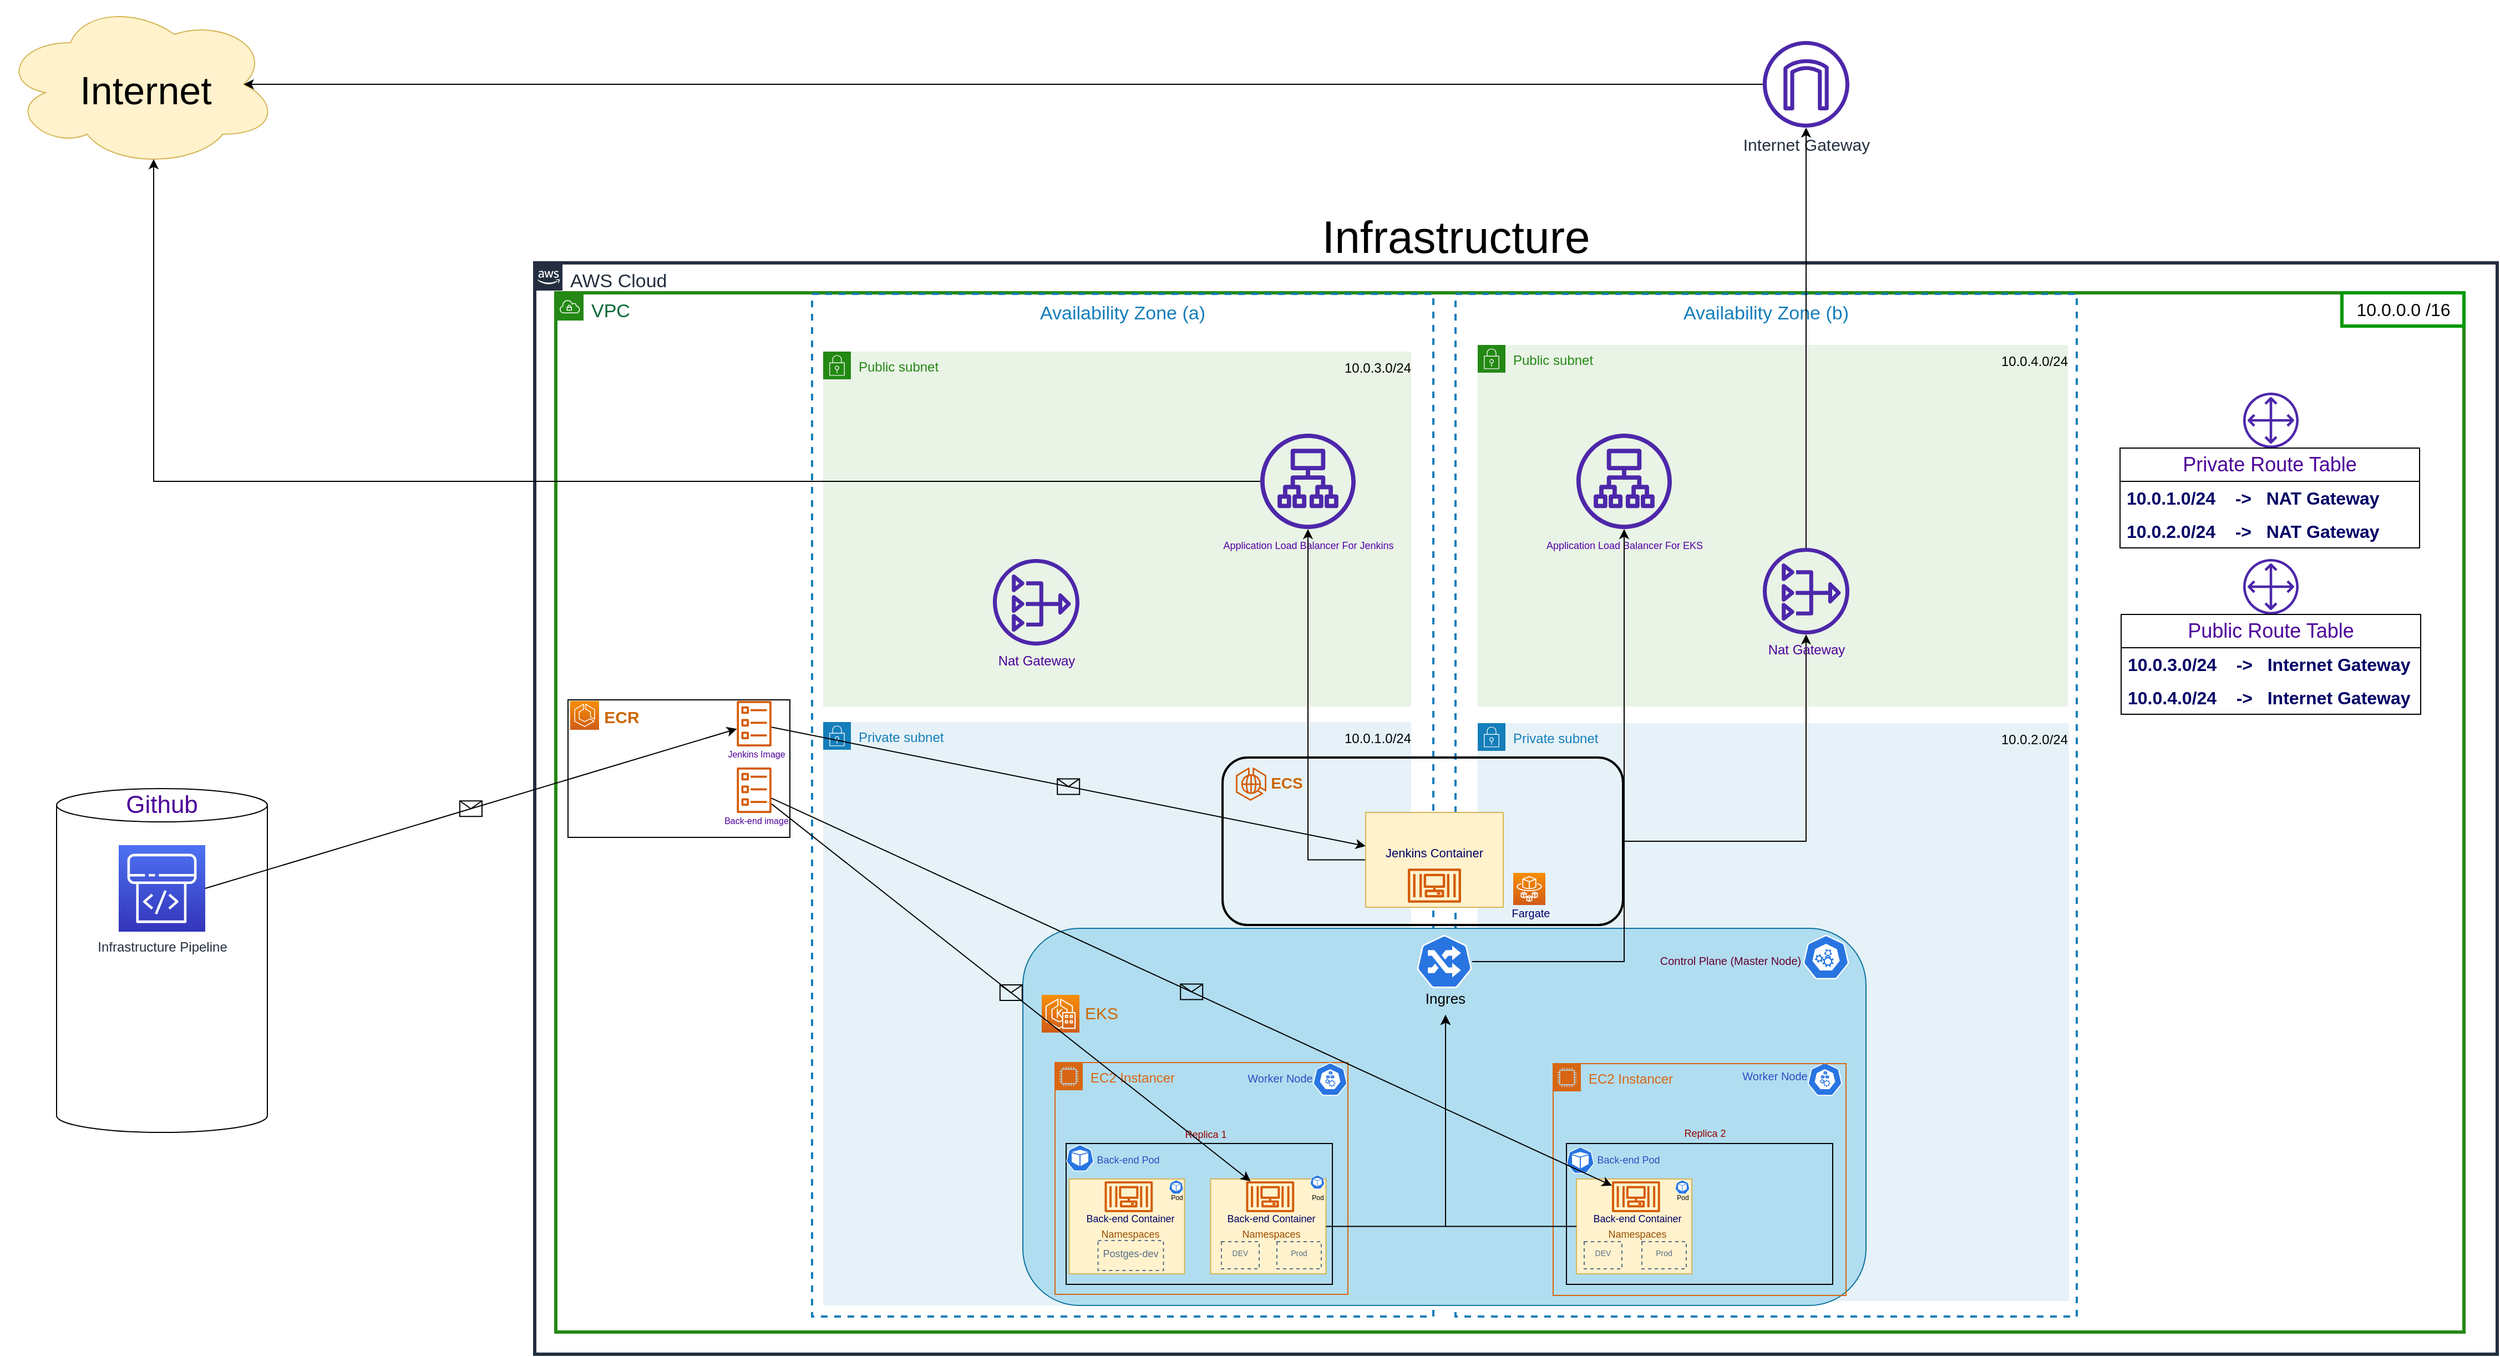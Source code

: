 <mxfile version="20.5.3" type="embed"><diagram id="ddeH5hQUU-HBPDwZQ9L8" name="Page-1"><mxGraphModel dx="1263" dy="1347" grid="1" gridSize="10" guides="1" tooltips="1" connect="1" arrows="1" fold="1" page="1" pageScale="1" pageWidth="827" pageHeight="1169" math="0" shadow="0"><root><mxCell id="0"/><mxCell id="1" parent="0"/><mxCell id="5" value="Infrastructure" style="text;html=1;align=center;verticalAlign=middle;resizable=0;points=[];autosize=1;strokeColor=none;fillColor=none;fontSize=41;" parent="1" vertex="1"><mxGeometry x="446" y="-7" width="270" height="60" as="geometry"/></mxCell><mxCell id="8" value="" style="ellipse;shape=cloud;whiteSpace=wrap;html=1;fontSize=41;fillColor=#fff2cc;strokeColor=#d6b656;" parent="1" vertex="1"><mxGeometry x="-730" y="-190" width="250" height="150" as="geometry"/></mxCell><mxCell id="9" value="Internet" style="text;html=1;align=center;verticalAlign=middle;resizable=0;points=[];autosize=1;strokeColor=none;fillColor=none;fontSize=35;" parent="1" vertex="1"><mxGeometry x="-670" y="-140" width="140" height="60" as="geometry"/></mxCell><mxCell id="11" value="&lt;font color=&quot;#006633&quot; style=&quot;font-size: 17px;&quot;&gt;VPC&lt;/font&gt;" style="points=[[0,0],[0.25,0],[0.5,0],[0.75,0],[1,0],[1,0.25],[1,0.5],[1,0.75],[1,1],[0.75,1],[0.5,1],[0.25,1],[0,1],[0,0.75],[0,0.5],[0,0.25]];outlineConnect=0;gradientColor=none;html=1;whiteSpace=wrap;fontSize=12;fontStyle=0;container=1;pointerEvents=0;collapsible=0;recursiveResize=0;shape=mxgraph.aws4.group;grIcon=mxgraph.aws4.group_vpc;strokeColor=#248814;fillColor=none;verticalAlign=top;align=left;spacingLeft=30;fontColor=#AAB7B8;dashed=0;strokeWidth=3;" parent="1" vertex="1"><mxGeometry x="-230" y="73" width="1720" height="937" as="geometry"/></mxCell><mxCell id="22" value="&lt;font style=&quot;font-size: 17px;&quot;&gt;AWS Cloud&lt;/font&gt;" style="points=[[0,0],[0.25,0],[0.5,0],[0.75,0],[1,0],[1,0.25],[1,0.5],[1,0.75],[1,1],[0.75,1],[0.5,1],[0.25,1],[0,1],[0,0.75],[0,0.5],[0,0.25]];outlineConnect=0;gradientColor=none;html=1;whiteSpace=wrap;fontSize=12;fontStyle=0;container=1;pointerEvents=0;collapsible=0;recursiveResize=0;shape=mxgraph.aws4.group;grIcon=mxgraph.aws4.group_aws_cloud_alt;strokeColor=#232F3E;fillColor=none;verticalAlign=top;align=left;spacingLeft=30;fontColor=#232F3E;dashed=0;strokeWidth=3;" parent="1" vertex="1"><mxGeometry x="-249" y="46" width="1769" height="984" as="geometry"/></mxCell><mxCell id="23" value="Availability Zone (b)" style="fillColor=none;strokeColor=#147EBA;dashed=1;verticalAlign=top;fontStyle=0;fontColor=#147EBA;strokeWidth=2;fontSize=17;" parent="22" vertex="1"><mxGeometry x="830" y="28" width="560" height="922" as="geometry"/></mxCell><mxCell id="24" value="Availability Zone (a)" style="fillColor=none;strokeColor=#147EBA;dashed=1;verticalAlign=top;fontStyle=0;fontColor=#147EBA;strokeWidth=2;fontSize=17;" parent="22" vertex="1"><mxGeometry x="250" y="28" width="560" height="922" as="geometry"/></mxCell><mxCell id="21" value="10.0.0.0 /16" style="text;html=1;align=center;verticalAlign=middle;resizable=0;points=[];autosize=1;strokeColor=#009900;fillColor=none;fontSize=16;strokeWidth=3;" parent="22" vertex="1"><mxGeometry x="1629" y="27" width="110" height="30" as="geometry"/></mxCell><mxCell id="25" value="Public subnet" style="points=[[0,0],[0.25,0],[0.5,0],[0.75,0],[1,0],[1,0.25],[1,0.5],[1,0.75],[1,1],[0.75,1],[0.5,1],[0.25,1],[0,1],[0,0.75],[0,0.5],[0,0.25]];outlineConnect=0;gradientColor=none;html=1;whiteSpace=wrap;fontSize=12;fontStyle=0;container=1;pointerEvents=0;collapsible=0;recursiveResize=0;shape=mxgraph.aws4.group;grIcon=mxgraph.aws4.group_security_group;grStroke=0;strokeColor=#248814;fillColor=#E9F3E6;verticalAlign=top;align=left;spacingLeft=30;fontColor=#248814;dashed=0;strokeWidth=3;" parent="22" vertex="1"><mxGeometry x="260" y="80" width="530" height="320" as="geometry"/></mxCell><mxCell id="26" value="Public subnet" style="points=[[0,0],[0.25,0],[0.5,0],[0.75,0],[1,0],[1,0.25],[1,0.5],[1,0.75],[1,1],[0.75,1],[0.5,1],[0.25,1],[0,1],[0,0.75],[0,0.5],[0,0.25]];outlineConnect=0;gradientColor=none;html=1;whiteSpace=wrap;fontSize=12;fontStyle=0;container=1;pointerEvents=0;collapsible=0;recursiveResize=0;shape=mxgraph.aws4.group;grIcon=mxgraph.aws4.group_security_group;grStroke=0;strokeColor=#248814;fillColor=#E9F3E6;verticalAlign=top;align=left;spacingLeft=30;fontColor=#248814;dashed=0;strokeWidth=3;" parent="22" vertex="1"><mxGeometry x="850" y="74" width="532" height="326" as="geometry"/></mxCell><mxCell id="28" value="10.0.4.0/24" style="text;html=1;strokeColor=none;fillColor=none;align=center;verticalAlign=middle;whiteSpace=wrap;rounded=0;" parent="22" vertex="1"><mxGeometry x="1322" y="74" width="60" height="30" as="geometry"/></mxCell><mxCell id="29" value="Private subnet" style="points=[[0,0],[0.25,0],[0.5,0],[0.75,0],[1,0],[1,0.25],[1,0.5],[1,0.75],[1,1],[0.75,1],[0.5,1],[0.25,1],[0,1],[0,0.75],[0,0.5],[0,0.25]];outlineConnect=0;gradientColor=none;html=1;whiteSpace=wrap;fontSize=12;fontStyle=0;container=1;pointerEvents=0;collapsible=0;recursiveResize=0;shape=mxgraph.aws4.group;grIcon=mxgraph.aws4.group_security_group;grStroke=0;strokeColor=#147EBA;fillColor=#E6F2F8;verticalAlign=top;align=left;spacingLeft=30;fontColor=#147EBA;dashed=0;strokeWidth=3;" parent="22" vertex="1"><mxGeometry x="260" y="414" width="530" height="526" as="geometry"/></mxCell><mxCell id="30" value="10.0.1.0/24" style="text;html=1;strokeColor=none;fillColor=none;align=center;verticalAlign=middle;whiteSpace=wrap;rounded=0;" parent="22" vertex="1"><mxGeometry x="730" y="414" width="60" height="30" as="geometry"/></mxCell><mxCell id="31" value="Private subnet" style="points=[[0,0],[0.25,0],[0.5,0],[0.75,0],[1,0],[1,0.25],[1,0.5],[1,0.75],[1,1],[0.75,1],[0.5,1],[0.25,1],[0,1],[0,0.75],[0,0.5],[0,0.25]];outlineConnect=0;gradientColor=none;html=1;whiteSpace=wrap;fontSize=12;fontStyle=0;container=1;pointerEvents=0;collapsible=0;recursiveResize=0;shape=mxgraph.aws4.group;grIcon=mxgraph.aws4.group_security_group;grStroke=0;strokeColor=#147EBA;fillColor=#E6F2F8;verticalAlign=top;align=left;spacingLeft=30;fontColor=#147EBA;dashed=0;strokeWidth=3;" parent="22" vertex="1"><mxGeometry x="850" y="415" width="533" height="521" as="geometry"/></mxCell><mxCell id="32" value="10.0.2.0/24" style="text;html=1;strokeColor=none;fillColor=none;align=center;verticalAlign=middle;whiteSpace=wrap;rounded=0;" parent="31" vertex="1"><mxGeometry x="472" width="60" height="30" as="geometry"/></mxCell><mxCell id="43" value="" style="sketch=0;outlineConnect=0;fontColor=#232F3E;gradientColor=none;fillColor=#4D27AA;strokeColor=none;dashed=0;verticalLabelPosition=bottom;verticalAlign=top;align=center;html=1;fontSize=12;fontStyle=0;aspect=fixed;pointerEvents=1;shape=mxgraph.aws4.customer_gateway;labelBackgroundColor=none;labelBorderColor=none;strokeWidth=3;" parent="22" vertex="1"><mxGeometry x="1540" y="117" width="50" height="50" as="geometry"/></mxCell><mxCell id="46" value="&lt;font style=&quot;font-size: 9px;&quot; color=&quot;#5200a6&quot;&gt;Application Load Balancer For Jenkins&lt;br&gt;&lt;/font&gt;" style="sketch=0;outlineConnect=0;fontColor=#232F3E;gradientColor=none;fillColor=#4D27AA;strokeColor=none;dashed=0;verticalLabelPosition=bottom;verticalAlign=top;align=center;html=1;fontSize=12;fontStyle=0;aspect=fixed;pointerEvents=1;shape=mxgraph.aws4.application_load_balancer;labelBackgroundColor=none;labelBorderColor=none;strokeWidth=3;" parent="22" vertex="1"><mxGeometry x="654" y="154" width="86" height="86" as="geometry"/></mxCell><mxCell id="63" value="" style="rounded=0;whiteSpace=wrap;html=1;fontSize=15;fillColor=none;" parent="22" vertex="1"><mxGeometry x="30" y="394" width="200" height="124" as="geometry"/></mxCell><mxCell id="62" value="" style="sketch=0;points=[[0,0,0],[0.25,0,0],[0.5,0,0],[0.75,0,0],[1,0,0],[0,1,0],[0.25,1,0],[0.5,1,0],[0.75,1,0],[1,1,0],[0,0.25,0],[0,0.5,0],[0,0.75,0],[1,0.25,0],[1,0.5,0],[1,0.75,0]];outlineConnect=0;fontColor=#232F3E;gradientColor=#F78E04;gradientDirection=north;fillColor=#D05C17;strokeColor=#ffffff;dashed=0;verticalLabelPosition=bottom;verticalAlign=top;align=center;html=1;fontSize=12;fontStyle=0;aspect=fixed;shape=mxgraph.aws4.resourceIcon;resIcon=mxgraph.aws4.ecs;" parent="22" vertex="1"><mxGeometry x="32" y="395" width="26" height="26" as="geometry"/></mxCell><mxCell id="64" value="ECR" style="text;html=1;strokeColor=none;fillColor=none;align=center;verticalAlign=middle;whiteSpace=wrap;rounded=0;fontSize=15;fontStyle=1;fontColor=#CC6600;" parent="22" vertex="1"><mxGeometry x="59" y="394" width="39" height="30" as="geometry"/></mxCell><mxCell id="65" value="" style="rounded=1;whiteSpace=wrap;html=1;fontSize=15;fillColor=#b1ddf0;strokeColor=#10739e;" parent="22" vertex="1"><mxGeometry x="440" y="600" width="760" height="340" as="geometry"/></mxCell><mxCell id="66" value="" style="sketch=0;points=[[0,0,0],[0.25,0,0],[0.5,0,0],[0.75,0,0],[1,0,0],[0,1,0],[0.25,1,0],[0.5,1,0],[0.75,1,0],[1,1,0],[0,0.25,0],[0,0.5,0],[0,0.75,0],[1,0.25,0],[1,0.5,0],[1,0.75,0]];outlineConnect=0;fontColor=#232F3E;gradientColor=#F78E04;gradientDirection=north;fillColor=#D05C17;strokeColor=#ffffff;dashed=0;verticalLabelPosition=bottom;verticalAlign=top;align=center;html=1;fontSize=12;fontStyle=0;aspect=fixed;shape=mxgraph.aws4.resourceIcon;resIcon=mxgraph.aws4.eks_anywhere;" parent="22" vertex="1"><mxGeometry x="457" y="660" width="34" height="34" as="geometry"/></mxCell><mxCell id="67" value="EKS" style="text;html=1;strokeColor=none;fillColor=none;align=center;verticalAlign=middle;whiteSpace=wrap;rounded=0;fontSize=15;fontColor=#CC6600;" parent="22" vertex="1"><mxGeometry x="481" y="661" width="60" height="30" as="geometry"/></mxCell><mxCell id="68" value="" style="sketch=0;html=1;dashed=0;whitespace=wrap;fillColor=#2875E2;strokeColor=#ffffff;points=[[0.005,0.63,0],[0.1,0.2,0],[0.9,0.2,0],[0.5,0,0],[0.995,0.63,0],[0.72,0.99,0],[0.5,1,0],[0.28,0.99,0]];verticalLabelPosition=bottom;align=center;verticalAlign=top;shape=mxgraph.kubernetes.icon;prIcon=master;fontSize=15;fontColor=#CC6600;" parent="22" vertex="1"><mxGeometry x="1141.5" y="606" width="45" height="40" as="geometry"/></mxCell><mxCell id="70" value="&lt;span style=&quot;&quot;&gt;Control Plane (Master Node)&lt;/span&gt;" style="text;html=1;strokeColor=none;fillColor=none;align=center;verticalAlign=middle;whiteSpace=wrap;rounded=0;fontSize=10;fontColor=#660033;" parent="22" vertex="1"><mxGeometry x="1012.5" y="614" width="130" height="30" as="geometry"/></mxCell><mxCell id="71" value="EC2 Instancer" style="points=[[0,0],[0.25,0],[0.5,0],[0.75,0],[1,0],[1,0.25],[1,0.5],[1,0.75],[1,1],[0.75,1],[0.5,1],[0.25,1],[0,1],[0,0.75],[0,0.5],[0,0.25]];outlineConnect=0;gradientColor=none;html=1;whiteSpace=wrap;fontSize=12;fontStyle=0;container=1;pointerEvents=0;collapsible=0;recursiveResize=0;shape=mxgraph.aws4.group;grIcon=mxgraph.aws4.group_ec2_instance_contents;strokeColor=#D86613;fillColor=none;verticalAlign=top;align=left;spacingLeft=30;fontColor=#D86613;dashed=0;" parent="22" vertex="1"><mxGeometry x="469" y="721" width="264" height="209" as="geometry"/></mxCell><mxCell id="78" value="" style="rounded=0;whiteSpace=wrap;html=1;fontSize=10;fontColor=#2F4CC2;fillColor=none;" parent="71" vertex="1"><mxGeometry x="10" y="73" width="240" height="127" as="geometry"/></mxCell><mxCell id="79" value="" style="sketch=0;html=1;dashed=0;whitespace=wrap;fillColor=#2875E2;strokeColor=#ffffff;points=[[0.005,0.63,0],[0.1,0.2,0],[0.9,0.2,0],[0.5,0,0],[0.995,0.63,0],[0.72,0.99,0],[0.5,1,0],[0.28,0.99,0]];verticalLabelPosition=bottom;align=center;verticalAlign=top;shape=mxgraph.kubernetes.icon;prIcon=pod;fontSize=10;fontColor=#2F4CC2;" parent="71" vertex="1"><mxGeometry x="10" y="65" width="25" height="42" as="geometry"/></mxCell><mxCell id="80" value="Back-end Pod" style="text;html=1;strokeColor=none;fillColor=none;align=center;verticalAlign=middle;whiteSpace=wrap;rounded=0;fontSize=9;fontColor=#2F4CC2;" parent="71" vertex="1"><mxGeometry x="26" y="73" width="80" height="30" as="geometry"/></mxCell><mxCell id="135" value="Replica 1" style="text;html=1;strokeColor=none;fillColor=none;align=center;verticalAlign=middle;whiteSpace=wrap;rounded=0;fontSize=9;fontColor=#990000;" parent="71" vertex="1"><mxGeometry x="106" y="50" width="60" height="30" as="geometry"/></mxCell><mxCell id="158" value="" style="rounded=0;whiteSpace=wrap;html=1;fillColor=#fff2cc;strokeColor=#d6b656;" parent="71" vertex="1"><mxGeometry x="140.25" y="105" width="104" height="85.5" as="geometry"/></mxCell><mxCell id="159" value="&lt;font style=&quot;font-size: 9px;&quot;&gt;Back-end Container&lt;/font&gt;" style="text;html=1;strokeColor=none;fillColor=none;align=center;verticalAlign=middle;whiteSpace=wrap;rounded=0;labelBackgroundColor=none;labelBorderColor=none;strokeWidth=3;fontSize=9;fontColor=#000066;" parent="71" vertex="1"><mxGeometry x="143.25" y="125.5" width="104" height="30" as="geometry"/></mxCell><mxCell id="160" value="" style="sketch=0;outlineConnect=0;fontColor=#232F3E;gradientColor=none;fillColor=#D45B07;strokeColor=none;dashed=0;verticalLabelPosition=bottom;verticalAlign=top;align=center;html=1;fontSize=12;fontStyle=0;aspect=fixed;pointerEvents=1;shape=mxgraph.aws4.container_3;" parent="71" vertex="1"><mxGeometry x="172.25" y="107" width="43.35" height="28" as="geometry"/></mxCell><mxCell id="82" value="DEV" style="fillColor=none;strokeColor=#5A6C86;dashed=1;verticalAlign=top;fontStyle=0;fontColor=#5A6C86;fontSize=7;" parent="71" vertex="1"><mxGeometry x="150" y="161.5" width="34" height="24.5" as="geometry"/></mxCell><mxCell id="126" value="Prod" style="fillColor=none;strokeColor=#5A6C86;dashed=1;verticalAlign=top;fontStyle=0;fontColor=#5A6C86;fontSize=7;" parent="71" vertex="1"><mxGeometry x="200" y="161.5" width="40" height="24.5" as="geometry"/></mxCell><mxCell id="127" value="Namespaces" style="text;html=1;strokeColor=none;fillColor=none;align=center;verticalAlign=middle;whiteSpace=wrap;rounded=0;fontSize=9;fontColor=#994C00;" parent="71" vertex="1"><mxGeometry x="165.25" y="140" width="60" height="30" as="geometry"/></mxCell><mxCell id="188" value="" style="rounded=0;whiteSpace=wrap;html=1;fillColor=#fff2cc;strokeColor=#d6b656;" parent="71" vertex="1"><mxGeometry x="12.75" y="105" width="104" height="85.5" as="geometry"/></mxCell><mxCell id="189" value="&lt;font style=&quot;font-size: 9px;&quot;&gt;Back-end Container&lt;/font&gt;" style="text;html=1;strokeColor=none;fillColor=none;align=center;verticalAlign=middle;whiteSpace=wrap;rounded=0;labelBackgroundColor=none;labelBorderColor=none;strokeWidth=3;fontSize=9;fontColor=#000066;" parent="71" vertex="1"><mxGeometry x="15.75" y="125.5" width="104" height="30" as="geometry"/></mxCell><mxCell id="190" value="" style="sketch=0;outlineConnect=0;fontColor=#232F3E;gradientColor=none;fillColor=#D45B07;strokeColor=none;dashed=0;verticalLabelPosition=bottom;verticalAlign=top;align=center;html=1;fontSize=12;fontStyle=0;aspect=fixed;pointerEvents=1;shape=mxgraph.aws4.container_3;" parent="71" vertex="1"><mxGeometry x="44.75" y="107" width="43.35" height="28" as="geometry"/></mxCell><mxCell id="194" value="Namespaces" style="text;html=1;strokeColor=none;fillColor=none;align=center;verticalAlign=middle;whiteSpace=wrap;rounded=0;fontSize=9;fontColor=#994C00;" parent="71" vertex="1"><mxGeometry x="37.75" y="140" width="60" height="30" as="geometry"/></mxCell><mxCell id="185" value="Postges-dev" style="fillColor=none;strokeColor=#5A6C86;dashed=1;verticalAlign=top;fontStyle=0;fontColor=#5A6C86;fontSize=9;" parent="71" vertex="1"><mxGeometry x="38.75" y="160.5" width="59" height="27" as="geometry"/></mxCell><mxCell id="263" value="" style="sketch=0;html=1;dashed=0;whitespace=wrap;fillColor=#2875E2;strokeColor=#ffffff;points=[[0.005,0.63,0],[0.1,0.2,0],[0.9,0.2,0],[0.5,0,0],[0.995,0.63,0],[0.72,0.99,0],[0.5,1,0],[0.28,0.99,0]];verticalLabelPosition=bottom;align=center;verticalAlign=top;shape=mxgraph.kubernetes.icon;prIcon=pod;fontSize=8;" parent="71" vertex="1"><mxGeometry x="230" y="97.5" width="13" height="20.5" as="geometry"/></mxCell><mxCell id="264" value="Pod" style="text;html=1;strokeColor=none;fillColor=none;align=center;verticalAlign=middle;whiteSpace=wrap;rounded=0;fontSize=6;" parent="71" vertex="1"><mxGeometry x="227.25" y="116.5" width="20" height="10" as="geometry"/></mxCell><mxCell id="265" value="" style="sketch=0;html=1;dashed=0;whitespace=wrap;fillColor=#2875E2;strokeColor=#ffffff;points=[[0.005,0.63,0],[0.1,0.2,0],[0.9,0.2,0],[0.5,0,0],[0.995,0.63,0],[0.72,0.99,0],[0.5,1,0],[0.28,0.99,0]];verticalLabelPosition=bottom;align=center;verticalAlign=top;shape=mxgraph.kubernetes.icon;prIcon=pod;fontSize=8;" parent="71" vertex="1"><mxGeometry x="102.75" y="102" width="13" height="20.5" as="geometry"/></mxCell><mxCell id="266" value="Pod" style="text;html=1;strokeColor=none;fillColor=none;align=center;verticalAlign=middle;whiteSpace=wrap;rounded=0;fontSize=6;" parent="71" vertex="1"><mxGeometry x="99.75" y="116.5" width="20" height="10" as="geometry"/></mxCell><mxCell id="74" value="" style="sketch=0;html=1;dashed=0;whitespace=wrap;fillColor=#2875E2;strokeColor=#ffffff;points=[[0.005,0.63,0],[0.1,0.2,0],[0.9,0.2,0],[0.5,0,0],[0.995,0.63,0],[0.72,0.99,0],[0.5,1,0],[0.28,0.99,0]];verticalLabelPosition=bottom;align=center;verticalAlign=top;shape=mxgraph.kubernetes.icon;prIcon=node;fontSize=10;fontColor=#660033;" parent="22" vertex="1"><mxGeometry x="700" y="721" width="34" height="30" as="geometry"/></mxCell><mxCell id="75" value="&lt;font style=&quot;font-size: 10px;&quot;&gt;Worker Node&lt;/font&gt;" style="text;html=1;strokeColor=none;fillColor=none;align=center;verticalAlign=middle;whiteSpace=wrap;rounded=0;fontSize=10;fontColor=#2F4CC2;" parent="22" vertex="1"><mxGeometry x="632" y="720" width="80" height="30" as="geometry"/></mxCell><mxCell id="76" value="" style="sketch=0;html=1;dashed=0;whitespace=wrap;fillColor=#2875E2;strokeColor=#ffffff;points=[[0.005,0.63,0],[0.1,0.2,0],[0.9,0.2,0],[0.5,0,0],[0.995,0.63,0],[0.72,0.99,0],[0.5,1,0],[0.28,0.99,0]];verticalLabelPosition=bottom;align=center;verticalAlign=top;shape=mxgraph.kubernetes.icon;prIcon=node;fontSize=10;fontColor=#660033;" parent="22" vertex="1"><mxGeometry x="1146" y="721" width="34" height="30" as="geometry"/></mxCell><mxCell id="77" value="&lt;font style=&quot;font-size: 10px;&quot;&gt;Worker Node&lt;/font&gt;" style="text;html=1;strokeColor=none;fillColor=none;align=center;verticalAlign=middle;whiteSpace=wrap;rounded=0;fontSize=10;fontColor=#2F4CC2;" parent="22" vertex="1"><mxGeometry x="1078" y="718" width="80" height="30" as="geometry"/></mxCell><mxCell id="141" style="edgeStyle=orthogonalEdgeStyle;rounded=0;orthogonalLoop=1;jettySize=auto;html=1;exitX=1;exitY=0.5;exitDx=0;exitDy=0;fontSize=11;" parent="22" source="34" target="45" edge="1"><mxGeometry relative="1" as="geometry"/></mxCell><mxCell id="151" value="" style="endArrow=classic;html=1;rounded=0;fontSize=11;fontColor=#4C0099;" parent="22" source="153" target="139" edge="1"><mxGeometry relative="1" as="geometry"><mxPoint x="339" y="534" as="sourcePoint"/><mxPoint x="439" y="534" as="targetPoint"/></mxGeometry></mxCell><mxCell id="152" value="" style="shape=message;html=1;outlineConnect=0;fontSize=11;fontColor=#4C0099;fillColor=none;" parent="151" vertex="1"><mxGeometry width="20" height="14" relative="1" as="geometry"><mxPoint x="-10" y="-7" as="offset"/></mxGeometry></mxCell><mxCell id="153" value="" style="sketch=0;outlineConnect=0;fontColor=#232F3E;gradientColor=none;fillColor=#D45B07;strokeColor=none;dashed=0;verticalLabelPosition=bottom;verticalAlign=top;align=center;html=1;fontSize=12;fontStyle=0;aspect=fixed;pointerEvents=1;shape=mxgraph.aws4.ecs_task;" parent="22" vertex="1"><mxGeometry x="182" y="395" width="31.6" height="41" as="geometry"/></mxCell><mxCell id="154" value="Jenkins Image" style="text;html=1;strokeColor=none;fillColor=none;align=center;verticalAlign=middle;whiteSpace=wrap;rounded=0;fontSize=8;fontColor=#4C0099;" parent="22" vertex="1"><mxGeometry x="170" y="428" width="60" height="30" as="geometry"/></mxCell><mxCell id="155" value="" style="sketch=0;outlineConnect=0;fontColor=#232F3E;gradientColor=none;fillColor=#D45B07;strokeColor=none;dashed=0;verticalLabelPosition=bottom;verticalAlign=top;align=center;html=1;fontSize=12;fontStyle=0;aspect=fixed;pointerEvents=1;shape=mxgraph.aws4.ecs_task;" parent="22" vertex="1"><mxGeometry x="182" y="455" width="31.6" height="41" as="geometry"/></mxCell><mxCell id="156" value="Back-end image" style="text;html=1;strokeColor=none;fillColor=none;align=center;verticalAlign=middle;whiteSpace=wrap;rounded=0;fontSize=8;fontColor=#4C0099;" parent="22" vertex="1"><mxGeometry x="170" y="488" width="60" height="30" as="geometry"/></mxCell><mxCell id="164" value="" style="endArrow=classic;html=1;rounded=0;fontSize=8;fontColor=#4C0099;" parent="22" source="155" target="160" edge="1"><mxGeometry relative="1" as="geometry"><mxPoint x="289" y="734" as="sourcePoint"/><mxPoint x="389" y="734" as="targetPoint"/></mxGeometry></mxCell><mxCell id="165" value="" style="shape=message;html=1;outlineConnect=0;fontSize=8;fontColor=#4C0099;fillColor=none;" parent="164" vertex="1"><mxGeometry width="20" height="14" relative="1" as="geometry"><mxPoint x="-10" y="-7" as="offset"/></mxGeometry></mxCell><mxCell id="177" value="Private Route Table" style="swimlane;fontStyle=0;childLayout=stackLayout;horizontal=1;startSize=30;horizontalStack=0;resizeParent=1;resizeParentMax=0;resizeLast=0;collapsible=1;marginBottom=0;whiteSpace=wrap;html=1;fontSize=18;fontColor=#4C0099;fillColor=none;" parent="22" vertex="1"><mxGeometry x="1429" y="167" width="270" height="90" as="geometry"><mxRectangle x="1399" y="164" width="70" height="40" as="alternateBounds"/></mxGeometry></mxCell><mxCell id="178" value="&lt;b style=&quot;&quot;&gt;&lt;font color=&quot;#000066&quot;&gt;10.0.1.0/24&amp;nbsp; &amp;nbsp; -&amp;gt;&amp;nbsp; &amp;nbsp;NAT Gateway&lt;/font&gt;&lt;/b&gt;" style="text;strokeColor=none;fillColor=none;align=left;verticalAlign=middle;spacingLeft=4;spacingRight=4;overflow=hidden;points=[[0,0.5],[1,0.5]];portConstraint=eastwest;rotatable=0;whiteSpace=wrap;html=1;fontSize=16;fontColor=#4C0099;" parent="177" vertex="1"><mxGeometry y="30" width="270" height="30" as="geometry"/></mxCell><mxCell id="179" value="&lt;font color=&quot;#000066&quot;&gt;&lt;b&gt;10.0.2.0/24&amp;nbsp; &amp;nbsp; -&amp;gt;&amp;nbsp; &amp;nbsp;NAT Gateway&lt;/b&gt;&lt;/font&gt;" style="text;strokeColor=none;fillColor=none;align=left;verticalAlign=middle;spacingLeft=4;spacingRight=4;overflow=hidden;points=[[0,0.5],[1,0.5]];portConstraint=eastwest;rotatable=0;whiteSpace=wrap;html=1;fontSize=16;fontColor=#4C0099;" parent="177" vertex="1"><mxGeometry y="60" width="270" height="30" as="geometry"/></mxCell><mxCell id="180" value="" style="sketch=0;outlineConnect=0;fontColor=#232F3E;gradientColor=none;fillColor=#4D27AA;strokeColor=none;dashed=0;verticalLabelPosition=bottom;verticalAlign=top;align=center;html=1;fontSize=12;fontStyle=0;aspect=fixed;pointerEvents=1;shape=mxgraph.aws4.customer_gateway;labelBackgroundColor=none;labelBorderColor=none;strokeWidth=3;" parent="22" vertex="1"><mxGeometry x="1540" y="267" width="50" height="50" as="geometry"/></mxCell><mxCell id="181" value="Public Route Table" style="swimlane;fontStyle=0;childLayout=stackLayout;horizontal=1;startSize=30;horizontalStack=0;resizeParent=1;resizeParentMax=0;resizeLast=0;collapsible=1;marginBottom=0;whiteSpace=wrap;html=1;fontSize=18;fontColor=#4C0099;fillColor=none;" parent="22" vertex="1"><mxGeometry x="1430" y="317" width="270" height="90" as="geometry"><mxRectangle x="1399" y="164" width="70" height="40" as="alternateBounds"/></mxGeometry></mxCell><mxCell id="182" value="&lt;font color=&quot;#000066&quot;&gt;&lt;b&gt;10.0.3.0/24&amp;nbsp; &amp;nbsp; -&amp;gt;&amp;nbsp; &amp;nbsp;Internet Gateway&lt;/b&gt;&lt;/font&gt;" style="text;strokeColor=none;fillColor=none;align=left;verticalAlign=middle;spacingLeft=4;spacingRight=4;overflow=hidden;points=[[0,0.5],[1,0.5]];portConstraint=eastwest;rotatable=0;whiteSpace=wrap;html=1;fontSize=16;fontColor=#4C0099;" parent="181" vertex="1"><mxGeometry y="30" width="270" height="30" as="geometry"/></mxCell><mxCell id="183" value="&lt;font color=&quot;#000066&quot;&gt;&lt;b&gt;10.0.4.0/24&amp;nbsp; &amp;nbsp; -&amp;gt;&amp;nbsp; &amp;nbsp;Internet Gateway&lt;/b&gt;&lt;/font&gt;" style="text;strokeColor=none;fillColor=none;align=left;verticalAlign=middle;spacingLeft=4;spacingRight=4;overflow=hidden;points=[[0,0.5],[1,0.5]];portConstraint=eastwest;rotatable=0;whiteSpace=wrap;html=1;fontSize=16;fontColor=#4C0099;" parent="181" vertex="1"><mxGeometry y="60" width="270" height="30" as="geometry"/></mxCell><mxCell id="27" value="10.0.3.0/24" style="text;html=1;strokeColor=none;fillColor=none;align=center;verticalAlign=middle;whiteSpace=wrap;rounded=0;" parent="22" vertex="1"><mxGeometry x="730" y="80" width="60" height="30" as="geometry"/></mxCell><mxCell id="45" value="&lt;font color=&quot;#4c0099&quot;&gt;Nat Gateway&lt;/font&gt;" style="sketch=0;outlineConnect=0;fontColor=#232F3E;gradientColor=none;fillColor=#4D27AA;strokeColor=none;dashed=0;verticalLabelPosition=bottom;verticalAlign=top;align=center;html=1;fontSize=12;fontStyle=0;aspect=fixed;pointerEvents=1;shape=mxgraph.aws4.nat_gateway;labelBackgroundColor=none;labelBorderColor=none;strokeWidth=3;" parent="22" vertex="1"><mxGeometry x="1107" y="257" width="78" height="78" as="geometry"/></mxCell><mxCell id="184" value="&lt;font color=&quot;#4c0099&quot;&gt;Nat Gateway&lt;/font&gt;" style="sketch=0;outlineConnect=0;fontColor=#232F3E;gradientColor=none;fillColor=#4D27AA;strokeColor=none;dashed=0;verticalLabelPosition=bottom;verticalAlign=top;align=center;html=1;fontSize=12;fontStyle=0;aspect=fixed;pointerEvents=1;shape=mxgraph.aws4.nat_gateway;labelBackgroundColor=none;labelBorderColor=none;strokeWidth=3;" parent="22" vertex="1"><mxGeometry x="413" y="267" width="78" height="78" as="geometry"/></mxCell><mxCell id="209" value="EC2 Instancer" style="points=[[0,0],[0.25,0],[0.5,0],[0.75,0],[1,0],[1,0.25],[1,0.5],[1,0.75],[1,1],[0.75,1],[0.5,1],[0.25,1],[0,1],[0,0.75],[0,0.5],[0,0.25]];outlineConnect=0;gradientColor=none;html=1;whiteSpace=wrap;fontSize=12;fontStyle=0;container=1;pointerEvents=0;collapsible=0;recursiveResize=0;shape=mxgraph.aws4.group;grIcon=mxgraph.aws4.group_ec2_instance_contents;strokeColor=#D86613;fillColor=none;verticalAlign=top;align=left;spacingLeft=30;fontColor=#D86613;dashed=0;" parent="22" vertex="1"><mxGeometry x="918" y="722" width="264" height="209" as="geometry"/></mxCell><mxCell id="245" value="" style="rounded=0;whiteSpace=wrap;html=1;fontSize=10;fontColor=#2F4CC2;fillColor=none;" parent="209" vertex="1"><mxGeometry x="12" y="72" width="240" height="127" as="geometry"/></mxCell><mxCell id="246" value="" style="rounded=0;whiteSpace=wrap;html=1;fillColor=#fff2cc;strokeColor=#d6b656;" parent="209" vertex="1"><mxGeometry x="21" y="104" width="104" height="85.5" as="geometry"/></mxCell><mxCell id="247" value="&lt;font style=&quot;font-size: 9px;&quot;&gt;Back-end Container&lt;/font&gt;" style="text;html=1;strokeColor=none;fillColor=none;align=center;verticalAlign=middle;whiteSpace=wrap;rounded=0;labelBackgroundColor=none;labelBorderColor=none;strokeWidth=3;fontSize=9;fontColor=#000066;" parent="209" vertex="1"><mxGeometry x="24" y="124.5" width="104" height="30" as="geometry"/></mxCell><mxCell id="248" value="" style="sketch=0;outlineConnect=0;fontColor=#232F3E;gradientColor=none;fillColor=#D45B07;strokeColor=none;dashed=0;verticalLabelPosition=bottom;verticalAlign=top;align=center;html=1;fontSize=12;fontStyle=0;aspect=fixed;pointerEvents=1;shape=mxgraph.aws4.container_3;" parent="209" vertex="1"><mxGeometry x="53" y="106" width="43.35" height="28" as="geometry"/></mxCell><mxCell id="249" value="DEV" style="fillColor=none;strokeColor=#5A6C86;dashed=1;verticalAlign=top;fontStyle=0;fontColor=#5A6C86;fontSize=7;" parent="209" vertex="1"><mxGeometry x="28" y="160.5" width="34" height="24.5" as="geometry"/></mxCell><mxCell id="250" value="Prod" style="fillColor=none;strokeColor=#5A6C86;dashed=1;verticalAlign=top;fontStyle=0;fontColor=#5A6C86;fontSize=7;" parent="209" vertex="1"><mxGeometry x="80" y="160.5" width="40" height="24.5" as="geometry"/></mxCell><mxCell id="252" value="Namespaces" style="text;html=1;strokeColor=none;fillColor=none;align=center;verticalAlign=middle;whiteSpace=wrap;rounded=0;fontSize=9;fontColor=#994C00;" parent="209" vertex="1"><mxGeometry x="46" y="139" width="60" height="30" as="geometry"/></mxCell><mxCell id="258" value="Replica 2" style="text;html=1;strokeColor=none;fillColor=none;align=center;verticalAlign=middle;whiteSpace=wrap;rounded=0;fontSize=9;fontColor=#990000;" parent="209" vertex="1"><mxGeometry x="107" y="48" width="60" height="30" as="geometry"/></mxCell><mxCell id="260" value="" style="sketch=0;html=1;dashed=0;whitespace=wrap;fillColor=#2875E2;strokeColor=#ffffff;points=[[0.005,0.63,0],[0.1,0.2,0],[0.9,0.2,0],[0.5,0,0],[0.995,0.63,0],[0.72,0.99,0],[0.5,1,0],[0.28,0.99,0]];verticalLabelPosition=bottom;align=center;verticalAlign=top;shape=mxgraph.kubernetes.icon;prIcon=pod;fontSize=10;fontColor=#2F4CC2;" parent="209" vertex="1"><mxGeometry x="12" y="66" width="25" height="42" as="geometry"/></mxCell><mxCell id="261" value="Back-end Pod" style="text;html=1;strokeColor=none;fillColor=none;align=center;verticalAlign=middle;whiteSpace=wrap;rounded=0;fontSize=9;fontColor=#2F4CC2;" parent="209" vertex="1"><mxGeometry x="28" y="72" width="80" height="30" as="geometry"/></mxCell><mxCell id="267" value="" style="sketch=0;html=1;dashed=0;whitespace=wrap;fillColor=#2875E2;strokeColor=#ffffff;points=[[0.005,0.63,0],[0.1,0.2,0],[0.9,0.2,0],[0.5,0,0],[0.995,0.63,0],[0.72,0.99,0],[0.5,1,0],[0.28,0.99,0]];verticalLabelPosition=bottom;align=center;verticalAlign=top;shape=mxgraph.kubernetes.icon;prIcon=pod;fontSize=8;" parent="209" vertex="1"><mxGeometry x="110" y="101" width="13" height="20.5" as="geometry"/></mxCell><mxCell id="268" value="Pod" style="text;html=1;strokeColor=none;fillColor=none;align=center;verticalAlign=middle;whiteSpace=wrap;rounded=0;fontSize=6;" parent="209" vertex="1"><mxGeometry x="107" y="116.5" width="20" height="9" as="geometry"/></mxCell><mxCell id="166" value="" style="endArrow=classic;html=1;rounded=0;fontSize=8;fontColor=#4C0099;" parent="22" source="155" target="248" edge="1"><mxGeometry relative="1" as="geometry"><mxPoint x="289" y="484" as="sourcePoint"/><mxPoint x="1090" y="829.89" as="targetPoint"/></mxGeometry></mxCell><mxCell id="167" value="" style="shape=message;html=1;outlineConnect=0;fontSize=8;fontColor=#4C0099;fillColor=none;" parent="166" vertex="1"><mxGeometry width="20" height="14" relative="1" as="geometry"><mxPoint x="-10" y="-7" as="offset"/></mxGeometry></mxCell><mxCell id="262" value="&lt;font style=&quot;font-size: 9px;&quot; color=&quot;#5200a6&quot;&gt;Application Load Balancer For EKS&lt;br&gt;&lt;/font&gt;" style="sketch=0;outlineConnect=0;fontColor=#232F3E;gradientColor=none;fillColor=#4D27AA;strokeColor=none;dashed=0;verticalLabelPosition=bottom;verticalAlign=top;align=center;html=1;fontSize=12;fontStyle=0;aspect=fixed;pointerEvents=1;shape=mxgraph.aws4.application_load_balancer;labelBackgroundColor=none;labelBorderColor=none;strokeWidth=3;" parent="22" vertex="1"><mxGeometry x="939" y="154" width="86" height="86" as="geometry"/></mxCell><mxCell id="278" style="edgeStyle=orthogonalEdgeStyle;rounded=0;orthogonalLoop=1;jettySize=auto;html=1;fontSize=13;" parent="22" source="269" target="262" edge="1"><mxGeometry relative="1" as="geometry"/></mxCell><mxCell id="269" value="" style="sketch=0;html=1;dashed=0;whitespace=wrap;fillColor=#2875E2;strokeColor=#ffffff;points=[[0.005,0.63,0],[0.1,0.2,0],[0.9,0.2,0],[0.5,0,0],[0.995,0.63,0],[0.72,0.99,0],[0.5,1,0],[0.28,0.99,0]];verticalLabelPosition=bottom;align=center;verticalAlign=top;shape=mxgraph.kubernetes.icon;prIcon=ing;fontSize=7;" parent="22" vertex="1"><mxGeometry x="795" y="606" width="50" height="48" as="geometry"/></mxCell><mxCell id="270" value="Ingres" style="text;html=1;strokeColor=none;fillColor=none;align=center;verticalAlign=middle;whiteSpace=wrap;rounded=0;fontSize=13;" parent="22" vertex="1"><mxGeometry x="791" y="648" width="60" height="30" as="geometry"/></mxCell><mxCell id="272" style="edgeStyle=orthogonalEdgeStyle;rounded=0;orthogonalLoop=1;jettySize=auto;html=1;entryX=0.5;entryY=1;entryDx=0;entryDy=0;fontSize=13;" parent="22" source="246" target="270" edge="1"><mxGeometry relative="1" as="geometry"/></mxCell><mxCell id="277" style="edgeStyle=orthogonalEdgeStyle;rounded=0;orthogonalLoop=1;jettySize=auto;html=1;fontSize=13;" parent="22" source="158" target="270" edge="1"><mxGeometry relative="1" as="geometry"><mxPoint x="819.0" y="726.5" as="targetPoint"/></mxGeometry></mxCell><mxCell id="34" value="" style="rounded=1;whiteSpace=wrap;html=1;strokeColor=#000000;strokeWidth=2;fillColor=none;" parent="22" vertex="1"><mxGeometry x="620" y="446" width="361" height="151" as="geometry"/></mxCell><mxCell id="280" style="edgeStyle=orthogonalEdgeStyle;rounded=0;orthogonalLoop=1;jettySize=auto;html=1;exitX=0;exitY=0.5;exitDx=0;exitDy=0;" parent="22" source="139" target="46" edge="1"><mxGeometry relative="1" as="geometry"/></mxCell><mxCell id="139" value="" style="rounded=0;whiteSpace=wrap;html=1;fillColor=#fff2cc;strokeColor=#d6b656;" parent="22" vertex="1"><mxGeometry x="749" y="495.5" width="124" height="85.5" as="geometry"/></mxCell><mxCell id="40" value="&lt;font style=&quot;font-size: 11px;&quot;&gt;Jenkins Container&lt;/font&gt;" style="text;html=1;strokeColor=none;fillColor=none;align=center;verticalAlign=middle;whiteSpace=wrap;rounded=0;labelBackgroundColor=none;labelBorderColor=none;strokeWidth=3;fontSize=14;fontColor=#000066;" parent="22" vertex="1"><mxGeometry x="765" y="516" width="92" height="30" as="geometry"/></mxCell><mxCell id="138" value="" style="sketch=0;outlineConnect=0;fontColor=#232F3E;gradientColor=none;fillColor=#D45B07;strokeColor=none;dashed=0;verticalLabelPosition=bottom;verticalAlign=top;align=center;html=1;fontSize=12;fontStyle=0;aspect=fixed;pointerEvents=1;shape=mxgraph.aws4.container_3;" parent="22" vertex="1"><mxGeometry x="787" y="546" width="48" height="31" as="geometry"/></mxCell><mxCell id="39" value="&lt;font style=&quot;font-size: 14px;&quot;&gt;ECS&lt;/font&gt;" style="text;html=1;strokeColor=none;fillColor=none;align=center;verticalAlign=middle;whiteSpace=wrap;rounded=0;strokeWidth=3;fontSize=14;fontColor=#CC6600;labelBackgroundColor=none;spacing=2;spacingTop=0;labelBorderColor=none;fontStyle=1" parent="22" vertex="1"><mxGeometry x="647.5" y="454" width="60" height="30" as="geometry"/></mxCell><mxCell id="37" value="" style="sketch=0;outlineConnect=0;fontColor=#232F3E;gradientColor=none;fillColor=#D45B07;strokeColor=none;dashed=0;verticalLabelPosition=bottom;verticalAlign=top;align=center;html=1;fontSize=12;fontStyle=0;aspect=fixed;pointerEvents=1;shape=mxgraph.aws4.ecs_anywhere;strokeWidth=3;" parent="22" vertex="1"><mxGeometry x="632" y="455" width="27.5" height="30" as="geometry"/></mxCell><mxCell id="41" value="&lt;font style=&quot;font-size: 10px;&quot;&gt;Fargate&lt;/font&gt;" style="text;html=1;strokeColor=none;fillColor=none;align=center;verticalAlign=middle;whiteSpace=wrap;rounded=0;labelBackgroundColor=none;labelBorderColor=none;strokeWidth=3;fontSize=14;fontColor=#000066;" parent="22" vertex="1"><mxGeometry x="868" y="570" width="60" height="30" as="geometry"/></mxCell><mxCell id="35" value="" style="sketch=0;points=[[0,0,0],[0.25,0,0],[0.5,0,0],[0.75,0,0],[1,0,0],[0,1,0],[0.25,1,0],[0.5,1,0],[0.75,1,0],[1,1,0],[0,0.25,0],[0,0.5,0],[0,0.75,0],[1,0.25,0],[1,0.5,0],[1,0.75,0]];outlineConnect=0;fontColor=#232F3E;gradientColor=#F78E04;gradientDirection=north;fillColor=#D05C17;strokeColor=#ffffff;dashed=0;verticalLabelPosition=bottom;verticalAlign=top;align=center;html=1;fontSize=12;fontStyle=0;aspect=fixed;shape=mxgraph.aws4.resourceIcon;resIcon=mxgraph.aws4.fargate;strokeWidth=3;" parent="22" vertex="1"><mxGeometry x="882" y="550" width="29" height="29" as="geometry"/></mxCell><mxCell id="52" style="edgeStyle=orthogonalEdgeStyle;rounded=0;orthogonalLoop=1;jettySize=auto;html=1;entryX=0.55;entryY=0.95;entryDx=0;entryDy=0;entryPerimeter=0;" parent="1" source="46" target="8" edge="1"><mxGeometry relative="1" as="geometry"/></mxCell><mxCell id="54" style="edgeStyle=orthogonalEdgeStyle;rounded=0;orthogonalLoop=1;jettySize=auto;html=1;entryX=0.875;entryY=0.5;entryDx=0;entryDy=0;entryPerimeter=0;strokeWidth=1;fontSize=15;" parent="1" source="44" target="8" edge="1"><mxGeometry relative="1" as="geometry"/></mxCell><mxCell id="44" value="&lt;font style=&quot;font-size: 15px;&quot;&gt;Internet Gateway&lt;/font&gt;" style="sketch=0;outlineConnect=0;fontColor=#232F3E;gradientColor=none;fillColor=#4D27AA;strokeColor=none;dashed=0;verticalLabelPosition=bottom;verticalAlign=top;align=center;html=1;fontSize=12;fontStyle=0;aspect=fixed;pointerEvents=1;shape=mxgraph.aws4.internet_gateway;labelBackgroundColor=none;labelBorderColor=none;strokeWidth=3;" parent="1" vertex="1"><mxGeometry x="858" y="-154" width="78" height="78" as="geometry"/></mxCell><mxCell id="53" style="edgeStyle=orthogonalEdgeStyle;rounded=0;orthogonalLoop=1;jettySize=auto;html=1;fontSize=15;strokeWidth=1;" parent="1" source="45" target="44" edge="1"><mxGeometry relative="1" as="geometry"><mxPoint x="1019" y="140" as="sourcePoint"/></mxGeometry></mxCell><mxCell id="169" value="" style="shape=cylinder3;whiteSpace=wrap;html=1;boundedLbl=1;backgroundOutline=1;size=15;fontSize=22;fontColor=#4C0099;fillColor=none;" parent="1" vertex="1"><mxGeometry x="-680" y="520" width="190" height="310" as="geometry"/></mxCell><mxCell id="172" value="Infrastructure Pipeline" style="sketch=0;points=[[0,0,0],[0.25,0,0],[0.5,0,0],[0.75,0,0],[1,0,0],[0,1,0],[0.25,1,0],[0.5,1,0],[0.75,1,0],[1,1,0],[0,0.25,0],[0,0.5,0],[0,0.75,0],[1,0.25,0],[1,0.5,0],[1,0.75,0]];outlineConnect=0;fontColor=#232F3E;gradientColor=#4D72F3;gradientDirection=north;fillColor=#3334B9;strokeColor=#ffffff;dashed=0;verticalLabelPosition=bottom;verticalAlign=top;align=center;html=1;fontSize=12;fontStyle=0;aspect=fixed;shape=mxgraph.aws4.resourceIcon;resIcon=mxgraph.aws4.codepipeline;" parent="1" vertex="1"><mxGeometry x="-624" y="571" width="78" height="78" as="geometry"/></mxCell><mxCell id="173" value="" style="endArrow=classic;html=1;rounded=0;fontSize=22;fontColor=#4C0099;exitX=1;exitY=0.5;exitDx=0;exitDy=0;exitPerimeter=0;" parent="1" source="172" target="153" edge="1"><mxGeometry relative="1" as="geometry"><mxPoint x="-540" y="550" as="sourcePoint"/><mxPoint x="-440" y="550" as="targetPoint"/></mxGeometry></mxCell><mxCell id="174" value="" style="shape=message;html=1;outlineConnect=0;fontSize=22;fontColor=#4C0099;fillColor=none;" parent="173" vertex="1"><mxGeometry width="20" height="14" relative="1" as="geometry"><mxPoint x="-10" y="-7" as="offset"/></mxGeometry></mxCell><mxCell id="175" value="Github" style="text;html=1;strokeColor=none;fillColor=none;align=center;verticalAlign=middle;whiteSpace=wrap;rounded=0;fontSize=22;fontColor=#4C0099;" parent="1" vertex="1"><mxGeometry x="-615" y="520" width="60" height="30" as="geometry"/></mxCell></root></mxGraphModel></diagram></mxfile>